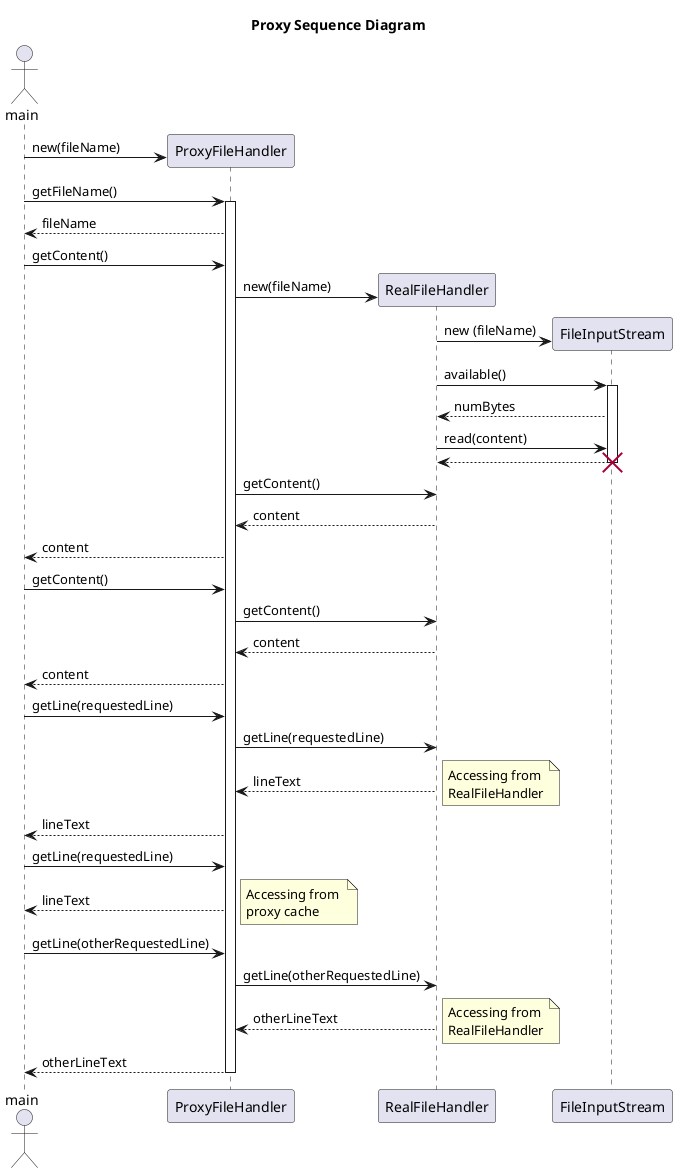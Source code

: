 @startuml

title Proxy Sequence Diagram

actor main
create ProxyFileHandler

main -> ProxyFileHandler : new(fileName)
main -> ProxyFileHandler : getFileName()
activate ProxyFileHandler
main <-- ProxyFileHandler : fileName

main -> ProxyFileHandler : getContent()
create RealFileHandler
    ProxyFileHandler -> RealFileHandler : new(fileName)
    create FileInputStream
    RealFileHandler -> FileInputStream : new (fileName)
    RealFileHandler -> FileInputStream : available()
    activate FileInputStream
    RealFileHandler <-- FileInputStream : numBytes
    RealFileHandler -> FileInputStream : read(content)
    RealFileHandler <-- FileInputStream
    deactivate FileInputStream
    destroy FileInputStream
ProxyFileHandler -> RealFileHandler : getContent()
ProxyFileHandler <-- RealFileHandler : content
main <-- ProxyFileHandler : content

main -> ProxyFileHandler : getContent()
ProxyFileHandler -> RealFileHandler : getContent()
ProxyFileHandler <-- RealFileHandler : content
main <-- ProxyFileHandler : content

main -> ProxyFileHandler : getLine(requestedLine)
ProxyFileHandler -> RealFileHandler : getLine(requestedLine)
ProxyFileHandler <-- RealFileHandler : lineText
note right : Accessing from \nRealFileHandler
main <-- ProxyFileHandler : lineText

main -> ProxyFileHandler : getLine(requestedLine)
main <-- ProxyFileHandler : lineText
note right: Accessing from \nproxy cache

main -> ProxyFileHandler : getLine(otherRequestedLine)
ProxyFileHandler -> RealFileHandler : getLine(otherRequestedLine)
ProxyFileHandler <-- RealFileHandler : otherLineText
note right : Accessing from \nRealFileHandler
main <-- ProxyFileHandler : otherLineText

deactivate ProxyFileHandler

@enduml